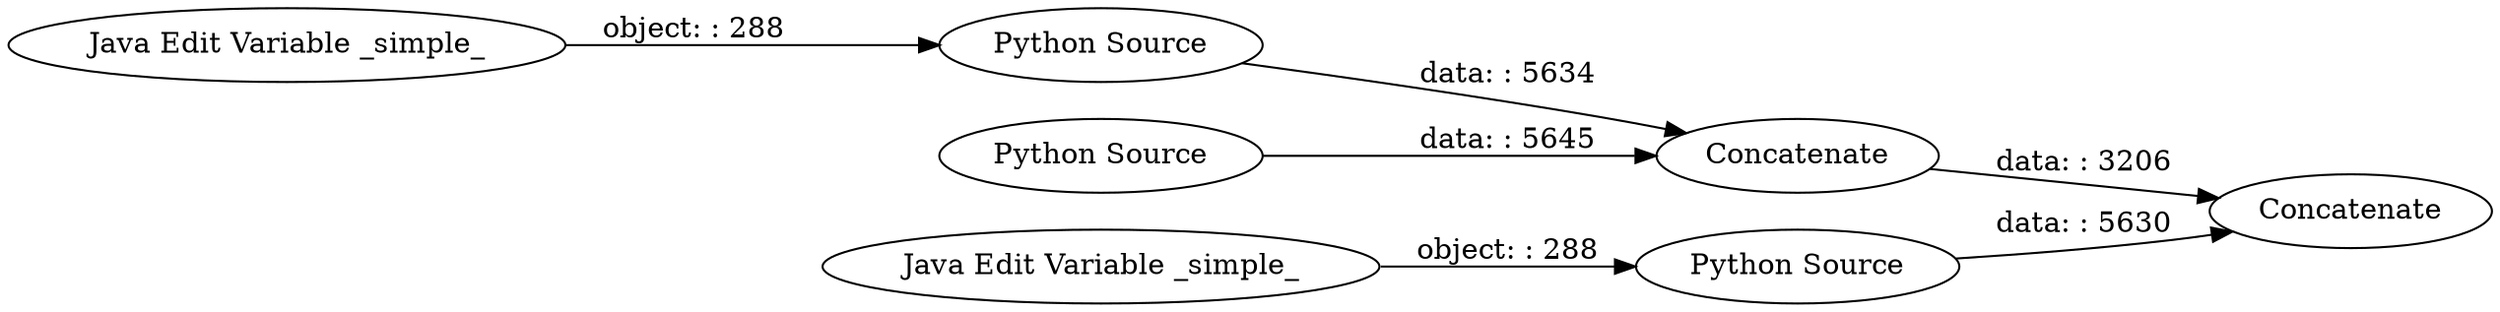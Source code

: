 digraph {
	"-4489142467348079776_3" [label="Python Source"]
	"-4489142467348079776_2" [label="Python Source"]
	"-4489142467348079776_4" [label="Python Source"]
	"-4489142467348079776_8" [label="Java Edit Variable _simple_"]
	"-4489142467348079776_7" [label="Java Edit Variable _simple_"]
	"-4489142467348079776_5" [label=Concatenate]
	"-4489142467348079776_6" [label=Concatenate]
	"-4489142467348079776_4" -> "-4489142467348079776_6" [label="data: : 5630"]
	"-4489142467348079776_7" -> "-4489142467348079776_4" [label="object: : 288"]
	"-4489142467348079776_5" -> "-4489142467348079776_6" [label="data: : 3206"]
	"-4489142467348079776_8" -> "-4489142467348079776_2" [label="object: : 288"]
	"-4489142467348079776_3" -> "-4489142467348079776_5" [label="data: : 5645"]
	"-4489142467348079776_2" -> "-4489142467348079776_5" [label="data: : 5634"]
	rankdir=LR
}
